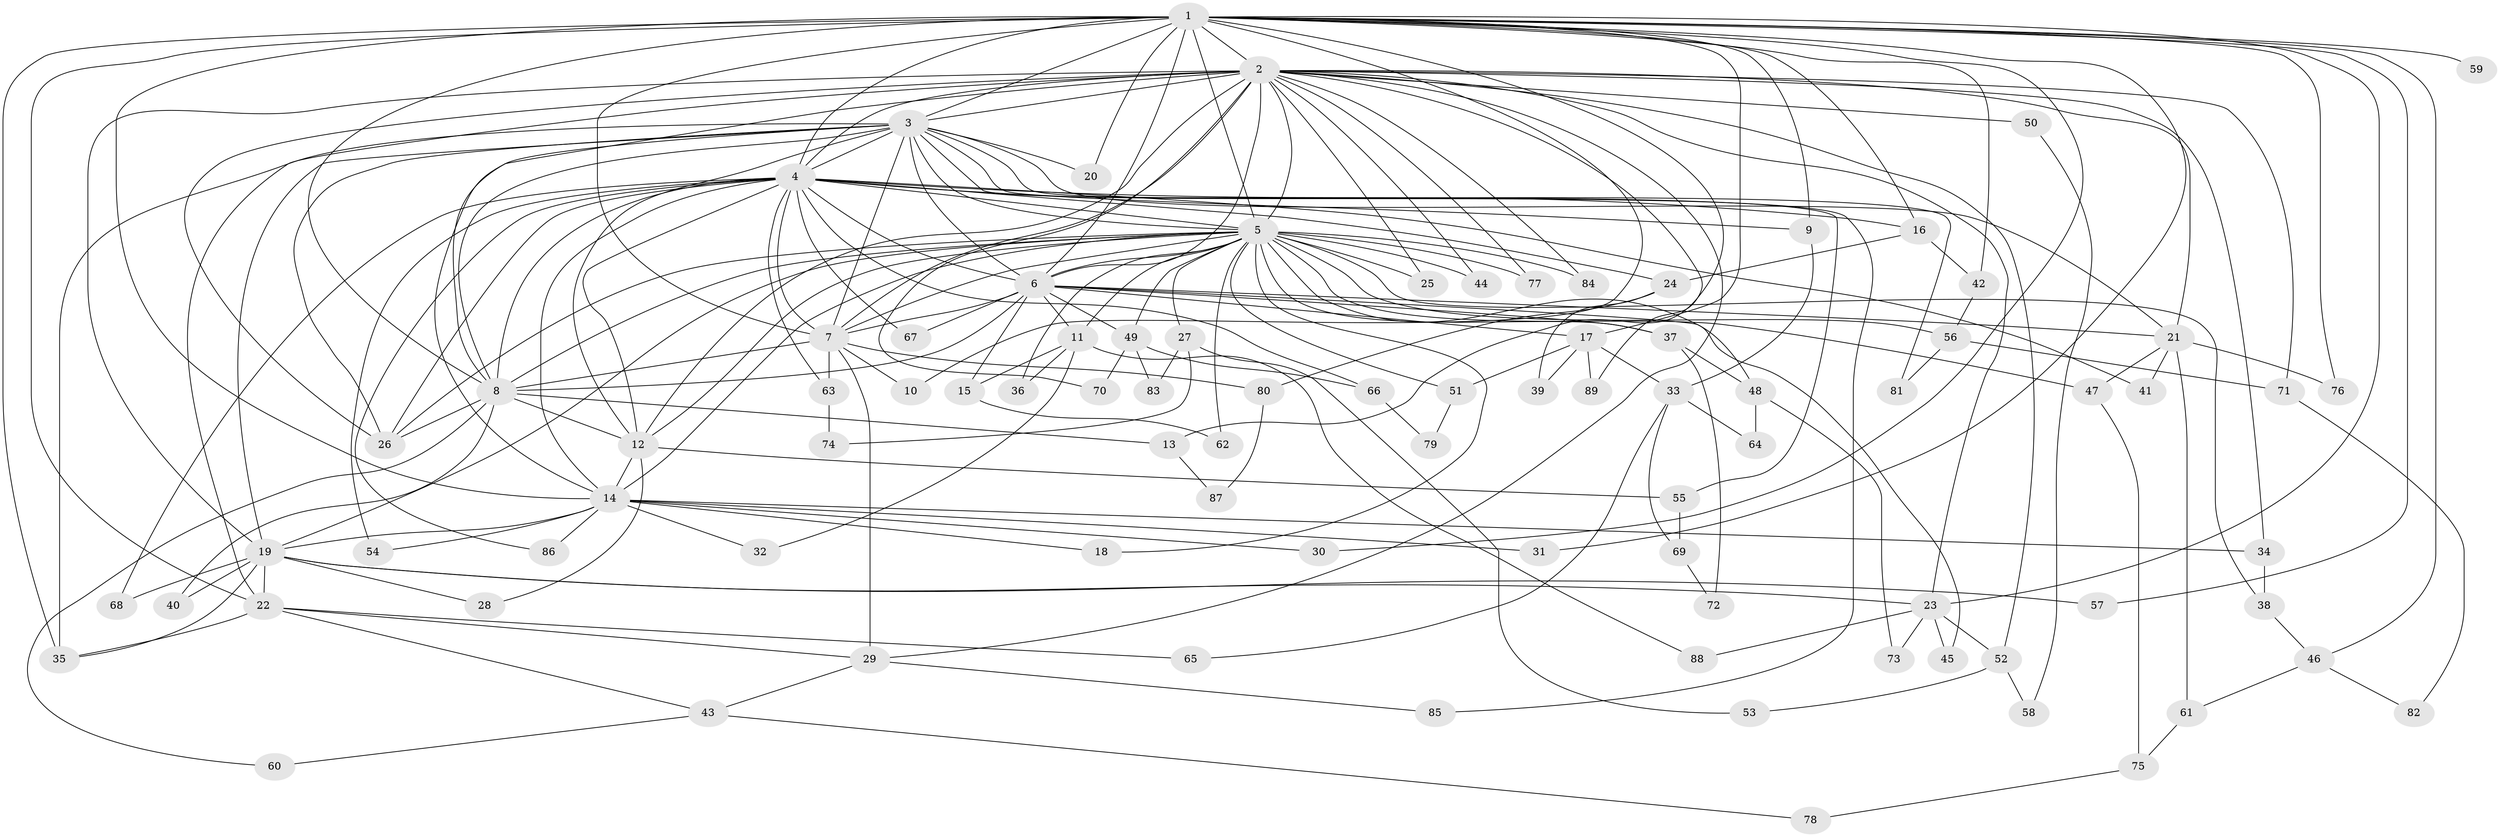 // original degree distribution, {20: 0.007874015748031496, 29: 0.007874015748031496, 15: 0.007874015748031496, 24: 0.007874015748031496, 33: 0.007874015748031496, 19: 0.007874015748031496, 14: 0.007874015748031496, 16: 0.015748031496062992, 26: 0.007874015748031496, 4: 0.11023622047244094, 3: 0.2047244094488189, 2: 0.5039370078740157, 6: 0.03937007874015748, 13: 0.007874015748031496, 7: 0.023622047244094488, 5: 0.031496062992125984}
// Generated by graph-tools (version 1.1) at 2025/49/03/04/25 22:49:43]
// undirected, 89 vertices, 204 edges
graph export_dot {
  node [color=gray90,style=filled];
  1;
  2;
  3;
  4;
  5;
  6;
  7;
  8;
  9;
  10;
  11;
  12;
  13;
  14;
  15;
  16;
  17;
  18;
  19;
  20;
  21;
  22;
  23;
  24;
  25;
  26;
  27;
  28;
  29;
  30;
  31;
  32;
  33;
  34;
  35;
  36;
  37;
  38;
  39;
  40;
  41;
  42;
  43;
  44;
  45;
  46;
  47;
  48;
  49;
  50;
  51;
  52;
  53;
  54;
  55;
  56;
  57;
  58;
  59;
  60;
  61;
  62;
  63;
  64;
  65;
  66;
  67;
  68;
  69;
  70;
  71;
  72;
  73;
  74;
  75;
  76;
  77;
  78;
  79;
  80;
  81;
  82;
  83;
  84;
  85;
  86;
  87;
  88;
  89;
  1 -- 2 [weight=3.0];
  1 -- 3 [weight=4.0];
  1 -- 4 [weight=3.0];
  1 -- 5 [weight=3.0];
  1 -- 6 [weight=3.0];
  1 -- 7 [weight=2.0];
  1 -- 8 [weight=2.0];
  1 -- 9 [weight=1.0];
  1 -- 10 [weight=1.0];
  1 -- 13 [weight=1.0];
  1 -- 14 [weight=1.0];
  1 -- 16 [weight=1.0];
  1 -- 17 [weight=2.0];
  1 -- 20 [weight=2.0];
  1 -- 22 [weight=2.0];
  1 -- 23 [weight=2.0];
  1 -- 30 [weight=1.0];
  1 -- 31 [weight=1.0];
  1 -- 35 [weight=1.0];
  1 -- 42 [weight=1.0];
  1 -- 46 [weight=1.0];
  1 -- 57 [weight=1.0];
  1 -- 59 [weight=2.0];
  1 -- 76 [weight=1.0];
  2 -- 3 [weight=3.0];
  2 -- 4 [weight=1.0];
  2 -- 5 [weight=1.0];
  2 -- 6 [weight=1.0];
  2 -- 7 [weight=1.0];
  2 -- 8 [weight=1.0];
  2 -- 12 [weight=1.0];
  2 -- 19 [weight=1.0];
  2 -- 21 [weight=1.0];
  2 -- 22 [weight=1.0];
  2 -- 23 [weight=1.0];
  2 -- 25 [weight=1.0];
  2 -- 26 [weight=1.0];
  2 -- 29 [weight=1.0];
  2 -- 34 [weight=1.0];
  2 -- 44 [weight=1.0];
  2 -- 50 [weight=1.0];
  2 -- 52 [weight=1.0];
  2 -- 70 [weight=1.0];
  2 -- 71 [weight=1.0];
  2 -- 77 [weight=1.0];
  2 -- 84 [weight=1.0];
  2 -- 89 [weight=1.0];
  3 -- 4 [weight=2.0];
  3 -- 5 [weight=2.0];
  3 -- 6 [weight=2.0];
  3 -- 7 [weight=2.0];
  3 -- 8 [weight=3.0];
  3 -- 12 [weight=1.0];
  3 -- 14 [weight=1.0];
  3 -- 19 [weight=1.0];
  3 -- 20 [weight=1.0];
  3 -- 21 [weight=2.0];
  3 -- 26 [weight=1.0];
  3 -- 35 [weight=3.0];
  3 -- 55 [weight=1.0];
  3 -- 81 [weight=1.0];
  3 -- 85 [weight=1.0];
  4 -- 5 [weight=1.0];
  4 -- 6 [weight=1.0];
  4 -- 7 [weight=1.0];
  4 -- 8 [weight=1.0];
  4 -- 9 [weight=1.0];
  4 -- 12 [weight=1.0];
  4 -- 14 [weight=2.0];
  4 -- 16 [weight=1.0];
  4 -- 24 [weight=1.0];
  4 -- 26 [weight=1.0];
  4 -- 41 [weight=1.0];
  4 -- 54 [weight=1.0];
  4 -- 63 [weight=1.0];
  4 -- 66 [weight=1.0];
  4 -- 67 [weight=1.0];
  4 -- 68 [weight=1.0];
  4 -- 86 [weight=1.0];
  5 -- 6 [weight=1.0];
  5 -- 7 [weight=1.0];
  5 -- 8 [weight=2.0];
  5 -- 11 [weight=1.0];
  5 -- 12 [weight=1.0];
  5 -- 14 [weight=1.0];
  5 -- 18 [weight=1.0];
  5 -- 19 [weight=1.0];
  5 -- 25 [weight=1.0];
  5 -- 26 [weight=1.0];
  5 -- 27 [weight=1.0];
  5 -- 36 [weight=1.0];
  5 -- 37 [weight=1.0];
  5 -- 38 [weight=1.0];
  5 -- 44 [weight=1.0];
  5 -- 47 [weight=1.0];
  5 -- 48 [weight=1.0];
  5 -- 49 [weight=1.0];
  5 -- 51 [weight=1.0];
  5 -- 56 [weight=1.0];
  5 -- 62 [weight=1.0];
  5 -- 77 [weight=1.0];
  5 -- 84 [weight=1.0];
  6 -- 7 [weight=1.0];
  6 -- 8 [weight=1.0];
  6 -- 11 [weight=1.0];
  6 -- 15 [weight=1.0];
  6 -- 17 [weight=2.0];
  6 -- 21 [weight=1.0];
  6 -- 37 [weight=1.0];
  6 -- 45 [weight=1.0];
  6 -- 49 [weight=1.0];
  6 -- 67 [weight=1.0];
  7 -- 8 [weight=2.0];
  7 -- 10 [weight=1.0];
  7 -- 29 [weight=1.0];
  7 -- 63 [weight=1.0];
  7 -- 80 [weight=1.0];
  8 -- 12 [weight=1.0];
  8 -- 13 [weight=1.0];
  8 -- 26 [weight=1.0];
  8 -- 40 [weight=1.0];
  8 -- 60 [weight=1.0];
  9 -- 33 [weight=1.0];
  11 -- 15 [weight=1.0];
  11 -- 32 [weight=1.0];
  11 -- 36 [weight=1.0];
  11 -- 88 [weight=1.0];
  12 -- 14 [weight=1.0];
  12 -- 28 [weight=1.0];
  12 -- 55 [weight=1.0];
  13 -- 87 [weight=1.0];
  14 -- 18 [weight=1.0];
  14 -- 19 [weight=1.0];
  14 -- 30 [weight=1.0];
  14 -- 31 [weight=1.0];
  14 -- 32 [weight=1.0];
  14 -- 34 [weight=1.0];
  14 -- 54 [weight=1.0];
  14 -- 86 [weight=1.0];
  15 -- 62 [weight=1.0];
  16 -- 24 [weight=1.0];
  16 -- 42 [weight=1.0];
  17 -- 33 [weight=1.0];
  17 -- 39 [weight=1.0];
  17 -- 51 [weight=1.0];
  17 -- 89 [weight=1.0];
  19 -- 22 [weight=1.0];
  19 -- 23 [weight=1.0];
  19 -- 28 [weight=1.0];
  19 -- 35 [weight=1.0];
  19 -- 40 [weight=1.0];
  19 -- 57 [weight=1.0];
  19 -- 68 [weight=1.0];
  21 -- 41 [weight=1.0];
  21 -- 47 [weight=1.0];
  21 -- 61 [weight=1.0];
  21 -- 76 [weight=1.0];
  22 -- 29 [weight=1.0];
  22 -- 35 [weight=1.0];
  22 -- 43 [weight=1.0];
  22 -- 65 [weight=1.0];
  23 -- 45 [weight=1.0];
  23 -- 52 [weight=1.0];
  23 -- 73 [weight=1.0];
  23 -- 88 [weight=1.0];
  24 -- 39 [weight=1.0];
  24 -- 80 [weight=1.0];
  27 -- 53 [weight=1.0];
  27 -- 74 [weight=1.0];
  27 -- 83 [weight=1.0];
  29 -- 43 [weight=1.0];
  29 -- 85 [weight=1.0];
  33 -- 64 [weight=1.0];
  33 -- 65 [weight=1.0];
  33 -- 69 [weight=1.0];
  34 -- 38 [weight=1.0];
  37 -- 48 [weight=1.0];
  37 -- 72 [weight=1.0];
  38 -- 46 [weight=1.0];
  42 -- 56 [weight=1.0];
  43 -- 60 [weight=1.0];
  43 -- 78 [weight=1.0];
  46 -- 61 [weight=1.0];
  46 -- 82 [weight=1.0];
  47 -- 75 [weight=1.0];
  48 -- 64 [weight=1.0];
  48 -- 73 [weight=1.0];
  49 -- 66 [weight=1.0];
  49 -- 70 [weight=1.0];
  49 -- 83 [weight=1.0];
  50 -- 58 [weight=1.0];
  51 -- 79 [weight=1.0];
  52 -- 53 [weight=1.0];
  52 -- 58 [weight=1.0];
  55 -- 69 [weight=1.0];
  56 -- 71 [weight=1.0];
  56 -- 81 [weight=1.0];
  61 -- 75 [weight=1.0];
  63 -- 74 [weight=1.0];
  66 -- 79 [weight=1.0];
  69 -- 72 [weight=1.0];
  71 -- 82 [weight=1.0];
  75 -- 78 [weight=1.0];
  80 -- 87 [weight=1.0];
}
